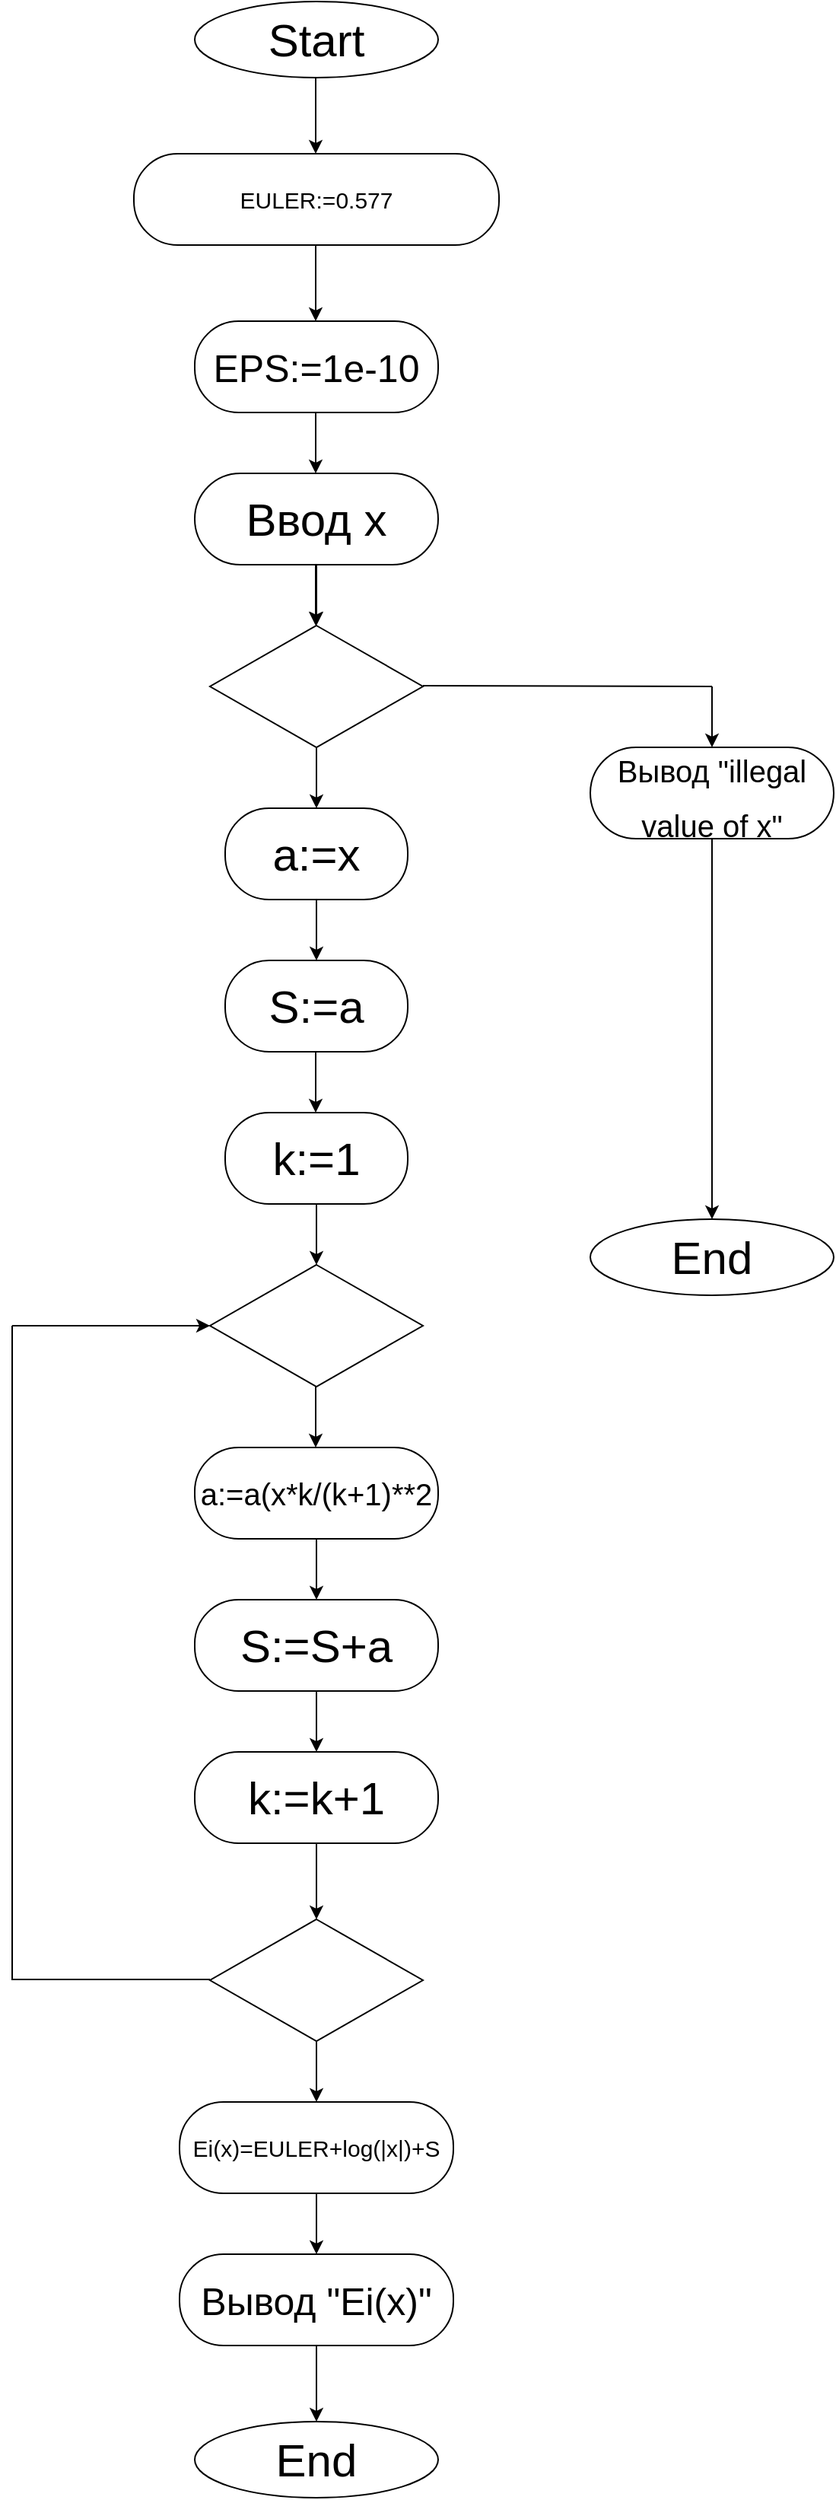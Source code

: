 <mxfile version="14.6.13" type="github">
  <diagram id="C5RBs43oDa-KdzZeNtuy" name="Page-1">
    <mxGraphModel dx="1384" dy="773" grid="1" gridSize="10" guides="1" tooltips="1" connect="1" arrows="1" fold="1" page="1" pageScale="1" pageWidth="827" pageHeight="1169" math="0" shadow="0">
      <root>
        <mxCell id="WIyWlLk6GJQsqaUBKTNV-0" />
        <mxCell id="WIyWlLk6GJQsqaUBKTNV-1" parent="WIyWlLk6GJQsqaUBKTNV-0" />
        <mxCell id="GGegHECe6kRys-44wubm-0" value="Start" style="ellipse;whiteSpace=wrap;html=1;fontSize=30;" parent="WIyWlLk6GJQsqaUBKTNV-1" vertex="1">
          <mxGeometry x="280" y="10" width="160" height="50" as="geometry" />
        </mxCell>
        <mxCell id="GGegHECe6kRys-44wubm-1" value="" style="endArrow=classic;html=1;fontSize=30;" parent="WIyWlLk6GJQsqaUBKTNV-1" edge="1">
          <mxGeometry width="50" height="50" relative="1" as="geometry">
            <mxPoint x="359.5" y="60" as="sourcePoint" />
            <mxPoint x="359.5" y="110" as="targetPoint" />
          </mxGeometry>
        </mxCell>
        <mxCell id="GGegHECe6kRys-44wubm-13" value="" style="edgeStyle=orthogonalEdgeStyle;rounded=0;orthogonalLoop=1;jettySize=auto;html=1;fontSize=25;" parent="WIyWlLk6GJQsqaUBKTNV-1" source="GGegHECe6kRys-44wubm-2" target="GGegHECe6kRys-44wubm-4" edge="1">
          <mxGeometry relative="1" as="geometry" />
        </mxCell>
        <mxCell id="GGegHECe6kRys-44wubm-2" value="Ввод x" style="rounded=1;whiteSpace=wrap;html=1;fontSize=30;arcSize=50;" parent="WIyWlLk6GJQsqaUBKTNV-1" vertex="1">
          <mxGeometry x="280" y="320" width="160" height="60" as="geometry" />
        </mxCell>
        <mxCell id="GGegHECe6kRys-44wubm-3" value="" style="endArrow=classic;html=1;fontSize=30;" parent="WIyWlLk6GJQsqaUBKTNV-1" edge="1">
          <mxGeometry width="50" height="50" relative="1" as="geometry">
            <mxPoint x="359.5" y="380" as="sourcePoint" />
            <mxPoint x="359.5" y="420" as="targetPoint" />
          </mxGeometry>
        </mxCell>
        <mxCell id="GGegHECe6kRys-44wubm-4" value="" style="rhombus;whiteSpace=wrap;html=1;fontSize=30;" parent="WIyWlLk6GJQsqaUBKTNV-1" vertex="1">
          <mxGeometry x="290" y="420" width="140" height="80" as="geometry" />
        </mxCell>
        <mxCell id="GGegHECe6kRys-44wubm-6" value="" style="endArrow=none;html=1;fontSize=30;" parent="WIyWlLk6GJQsqaUBKTNV-1" edge="1">
          <mxGeometry width="50" height="50" relative="1" as="geometry">
            <mxPoint x="430" y="459.5" as="sourcePoint" />
            <mxPoint x="620" y="460" as="targetPoint" />
          </mxGeometry>
        </mxCell>
        <mxCell id="GGegHECe6kRys-44wubm-7" value="" style="endArrow=classic;html=1;fontSize=30;" parent="WIyWlLk6GJQsqaUBKTNV-1" edge="1">
          <mxGeometry width="50" height="50" relative="1" as="geometry">
            <mxPoint x="620" y="460" as="sourcePoint" />
            <mxPoint x="620" y="500" as="targetPoint" />
          </mxGeometry>
        </mxCell>
        <mxCell id="GGegHECe6kRys-44wubm-8" value="&lt;span style=&quot;font-size: 20px&quot;&gt;Вывод &quot;illegal value of x&quot;&lt;/span&gt;" style="rounded=1;whiteSpace=wrap;html=1;fontSize=30;arcSize=50;" parent="WIyWlLk6GJQsqaUBKTNV-1" vertex="1">
          <mxGeometry x="540" y="500" width="160" height="60" as="geometry" />
        </mxCell>
        <mxCell id="GGegHECe6kRys-44wubm-9" value="" style="endArrow=classic;html=1;fontSize=30;" parent="WIyWlLk6GJQsqaUBKTNV-1" edge="1">
          <mxGeometry width="50" height="50" relative="1" as="geometry">
            <mxPoint x="359.5" y="270" as="sourcePoint" />
            <mxPoint x="359.5" y="320" as="targetPoint" />
          </mxGeometry>
        </mxCell>
        <mxCell id="GGegHECe6kRys-44wubm-10" value="EULER:=0.577" style="rounded=1;whiteSpace=wrap;html=1;fontSize=15;arcSize=48;" parent="WIyWlLk6GJQsqaUBKTNV-1" vertex="1">
          <mxGeometry x="240" y="110" width="240" height="60" as="geometry" />
        </mxCell>
        <mxCell id="GGegHECe6kRys-44wubm-11" value="" style="endArrow=classic;html=1;fontSize=30;" parent="WIyWlLk6GJQsqaUBKTNV-1" edge="1">
          <mxGeometry width="50" height="50" relative="1" as="geometry">
            <mxPoint x="359.5" y="170" as="sourcePoint" />
            <mxPoint x="359.5" y="220" as="targetPoint" />
          </mxGeometry>
        </mxCell>
        <mxCell id="GGegHECe6kRys-44wubm-12" value="EPS:=1e-10" style="rounded=1;whiteSpace=wrap;html=1;fontSize=25;arcSize=48;" parent="WIyWlLk6GJQsqaUBKTNV-1" vertex="1">
          <mxGeometry x="280" y="220" width="160" height="60" as="geometry" />
        </mxCell>
        <mxCell id="GGegHECe6kRys-44wubm-15" value="" style="endArrow=classic;html=1;fontSize=25;exitX=0.5;exitY=1;exitDx=0;exitDy=0;entryX=0.5;entryY=0;entryDx=0;entryDy=0;" parent="WIyWlLk6GJQsqaUBKTNV-1" source="GGegHECe6kRys-44wubm-4" target="GGegHECe6kRys-44wubm-16" edge="1">
          <mxGeometry width="50" height="50" relative="1" as="geometry">
            <mxPoint x="350" y="570" as="sourcePoint" />
            <mxPoint x="360" y="530" as="targetPoint" />
          </mxGeometry>
        </mxCell>
        <mxCell id="GGegHECe6kRys-44wubm-16" value="a:=x" style="rounded=1;whiteSpace=wrap;html=1;fontSize=30;arcSize=48;" parent="WIyWlLk6GJQsqaUBKTNV-1" vertex="1">
          <mxGeometry x="300" y="540" width="120" height="60" as="geometry" />
        </mxCell>
        <mxCell id="GGegHECe6kRys-44wubm-18" value="" style="endArrow=classic;html=1;fontSize=30;" parent="WIyWlLk6GJQsqaUBKTNV-1" edge="1">
          <mxGeometry width="50" height="50" relative="1" as="geometry">
            <mxPoint x="360" y="600" as="sourcePoint" />
            <mxPoint x="360" y="640" as="targetPoint" />
          </mxGeometry>
        </mxCell>
        <mxCell id="GGegHECe6kRys-44wubm-19" value="S:=a" style="rounded=1;whiteSpace=wrap;html=1;fontSize=30;arcSize=48;" parent="WIyWlLk6GJQsqaUBKTNV-1" vertex="1">
          <mxGeometry x="300" y="640" width="120" height="60" as="geometry" />
        </mxCell>
        <mxCell id="GGegHECe6kRys-44wubm-20" value="" style="endArrow=classic;html=1;fontSize=30;" parent="WIyWlLk6GJQsqaUBKTNV-1" edge="1">
          <mxGeometry width="50" height="50" relative="1" as="geometry">
            <mxPoint x="359.5" y="700" as="sourcePoint" />
            <mxPoint x="359.5" y="740" as="targetPoint" />
          </mxGeometry>
        </mxCell>
        <mxCell id="GGegHECe6kRys-44wubm-21" value="k:=1" style="rounded=1;whiteSpace=wrap;html=1;fontSize=30;arcSize=48;" parent="WIyWlLk6GJQsqaUBKTNV-1" vertex="1">
          <mxGeometry x="300" y="740" width="120" height="60" as="geometry" />
        </mxCell>
        <mxCell id="GGegHECe6kRys-44wubm-24" value="" style="endArrow=classic;html=1;fontSize=30;" parent="WIyWlLk6GJQsqaUBKTNV-1" edge="1">
          <mxGeometry width="50" height="50" relative="1" as="geometry">
            <mxPoint x="360" y="800" as="sourcePoint" />
            <mxPoint x="360" y="840" as="targetPoint" />
          </mxGeometry>
        </mxCell>
        <mxCell id="GGegHECe6kRys-44wubm-26" value="" style="rhombus;whiteSpace=wrap;html=1;fontSize=30;" parent="WIyWlLk6GJQsqaUBKTNV-1" vertex="1">
          <mxGeometry x="290" y="840" width="140" height="80" as="geometry" />
        </mxCell>
        <mxCell id="GGegHECe6kRys-44wubm-27" value="" style="endArrow=none;html=1;fontSize=30;" parent="WIyWlLk6GJQsqaUBKTNV-1" edge="1">
          <mxGeometry width="50" height="50" relative="1" as="geometry">
            <mxPoint x="160" y="1309.5" as="sourcePoint" />
            <mxPoint x="290" y="1309.5" as="targetPoint" />
          </mxGeometry>
        </mxCell>
        <mxCell id="GGegHECe6kRys-44wubm-28" value="" style="endArrow=none;html=1;fontSize=30;" parent="WIyWlLk6GJQsqaUBKTNV-1" edge="1">
          <mxGeometry width="50" height="50" relative="1" as="geometry">
            <mxPoint x="160" y="1310" as="sourcePoint" />
            <mxPoint x="160" y="880" as="targetPoint" />
          </mxGeometry>
        </mxCell>
        <mxCell id="GGegHECe6kRys-44wubm-29" value="" style="endArrow=classic;html=1;fontSize=30;entryX=0;entryY=0.5;entryDx=0;entryDy=0;" parent="WIyWlLk6GJQsqaUBKTNV-1" target="GGegHECe6kRys-44wubm-26" edge="1">
          <mxGeometry width="50" height="50" relative="1" as="geometry">
            <mxPoint x="160" y="880" as="sourcePoint" />
            <mxPoint x="210" y="410" as="targetPoint" />
          </mxGeometry>
        </mxCell>
        <mxCell id="GGegHECe6kRys-44wubm-40" style="edgeStyle=orthogonalEdgeStyle;rounded=0;orthogonalLoop=1;jettySize=auto;html=1;exitX=0.5;exitY=1;exitDx=0;exitDy=0;fontSize=20;entryX=0.5;entryY=0;entryDx=0;entryDy=0;" parent="WIyWlLk6GJQsqaUBKTNV-1" source="GGegHECe6kRys-44wubm-30" target="GGegHECe6kRys-44wubm-31" edge="1">
          <mxGeometry relative="1" as="geometry">
            <mxPoint x="360" y="1150" as="targetPoint" />
          </mxGeometry>
        </mxCell>
        <mxCell id="GGegHECe6kRys-44wubm-30" value="S:=S+a" style="rounded=1;whiteSpace=wrap;html=1;fontSize=30;arcSize=48;" parent="WIyWlLk6GJQsqaUBKTNV-1" vertex="1">
          <mxGeometry x="280" y="1060" width="160" height="60" as="geometry" />
        </mxCell>
        <mxCell id="GGegHECe6kRys-44wubm-42" style="edgeStyle=orthogonalEdgeStyle;rounded=0;orthogonalLoop=1;jettySize=auto;html=1;exitX=0.5;exitY=1;exitDx=0;exitDy=0;entryX=0.5;entryY=0;entryDx=0;entryDy=0;fontSize=20;" parent="WIyWlLk6GJQsqaUBKTNV-1" source="GGegHECe6kRys-44wubm-31" target="GGegHECe6kRys-44wubm-41" edge="1">
          <mxGeometry relative="1" as="geometry" />
        </mxCell>
        <mxCell id="GGegHECe6kRys-44wubm-31" value="k:=k+1" style="rounded=1;whiteSpace=wrap;html=1;fontSize=30;arcSize=48;" parent="WIyWlLk6GJQsqaUBKTNV-1" vertex="1">
          <mxGeometry x="280" y="1160" width="160" height="60" as="geometry" />
        </mxCell>
        <mxCell id="GGegHECe6kRys-44wubm-38" style="edgeStyle=orthogonalEdgeStyle;rounded=0;orthogonalLoop=1;jettySize=auto;html=1;exitX=0.5;exitY=1;exitDx=0;exitDy=0;entryX=0.5;entryY=0;entryDx=0;entryDy=0;fontSize=20;" parent="WIyWlLk6GJQsqaUBKTNV-1" source="GGegHECe6kRys-44wubm-33" edge="1">
          <mxGeometry relative="1" as="geometry">
            <mxPoint x="360" y="1060" as="targetPoint" />
          </mxGeometry>
        </mxCell>
        <mxCell id="GGegHECe6kRys-44wubm-33" value="a:=a(x*k/(k+1)**2" style="rounded=1;whiteSpace=wrap;html=1;fontSize=20;arcSize=48;" parent="WIyWlLk6GJQsqaUBKTNV-1" vertex="1">
          <mxGeometry x="280" y="960" width="160" height="60" as="geometry" />
        </mxCell>
        <mxCell id="GGegHECe6kRys-44wubm-34" value="" style="endArrow=classic;html=1;fontSize=30;" parent="WIyWlLk6GJQsqaUBKTNV-1" edge="1">
          <mxGeometry width="50" height="50" relative="1" as="geometry">
            <mxPoint x="359.5" y="920" as="sourcePoint" />
            <mxPoint x="359.5" y="960" as="targetPoint" />
          </mxGeometry>
        </mxCell>
        <mxCell id="GGegHECe6kRys-44wubm-45" style="edgeStyle=orthogonalEdgeStyle;rounded=0;orthogonalLoop=1;jettySize=auto;html=1;exitX=0.5;exitY=1;exitDx=0;exitDy=0;entryX=0.5;entryY=0;entryDx=0;entryDy=0;fontSize=15;" parent="WIyWlLk6GJQsqaUBKTNV-1" source="GGegHECe6kRys-44wubm-41" target="GGegHECe6kRys-44wubm-43" edge="1">
          <mxGeometry relative="1" as="geometry" />
        </mxCell>
        <mxCell id="GGegHECe6kRys-44wubm-41" value="" style="rhombus;whiteSpace=wrap;html=1;fontSize=30;" parent="WIyWlLk6GJQsqaUBKTNV-1" vertex="1">
          <mxGeometry x="290" y="1270" width="140" height="80" as="geometry" />
        </mxCell>
        <mxCell id="GGegHECe6kRys-44wubm-47" style="edgeStyle=orthogonalEdgeStyle;rounded=0;orthogonalLoop=1;jettySize=auto;html=1;exitX=0.5;exitY=1;exitDx=0;exitDy=0;entryX=0.5;entryY=0;entryDx=0;entryDy=0;fontSize=25;" parent="WIyWlLk6GJQsqaUBKTNV-1" source="GGegHECe6kRys-44wubm-43" target="GGegHECe6kRys-44wubm-46" edge="1">
          <mxGeometry relative="1" as="geometry" />
        </mxCell>
        <mxCell id="GGegHECe6kRys-44wubm-43" value="Ei(x)=EULER+log(|x|)+S" style="rounded=1;whiteSpace=wrap;html=1;fontSize=15;arcSize=48;" parent="WIyWlLk6GJQsqaUBKTNV-1" vertex="1">
          <mxGeometry x="270" y="1390" width="180" height="60" as="geometry" />
        </mxCell>
        <mxCell id="GGegHECe6kRys-44wubm-50" style="edgeStyle=orthogonalEdgeStyle;rounded=0;orthogonalLoop=1;jettySize=auto;html=1;exitX=0.5;exitY=1;exitDx=0;exitDy=0;entryX=0.5;entryY=0;entryDx=0;entryDy=0;fontSize=25;" parent="WIyWlLk6GJQsqaUBKTNV-1" source="GGegHECe6kRys-44wubm-46" target="GGegHECe6kRys-44wubm-49" edge="1">
          <mxGeometry relative="1" as="geometry" />
        </mxCell>
        <mxCell id="GGegHECe6kRys-44wubm-46" value="&lt;font style=&quot;font-size: 25px;&quot;&gt;Вывод &quot;Ei(x)&quot;&lt;/font&gt;" style="rounded=1;whiteSpace=wrap;html=1;fontSize=25;arcSize=48;" parent="WIyWlLk6GJQsqaUBKTNV-1" vertex="1">
          <mxGeometry x="270" y="1490" width="180" height="60" as="geometry" />
        </mxCell>
        <mxCell id="GGegHECe6kRys-44wubm-49" value="End" style="ellipse;whiteSpace=wrap;html=1;fontSize=30;" parent="WIyWlLk6GJQsqaUBKTNV-1" vertex="1">
          <mxGeometry x="280" y="1600" width="160" height="50" as="geometry" />
        </mxCell>
        <mxCell id="5n-9TFz0ao-bo6ygWk6A-0" value="" style="endArrow=classic;html=1;" edge="1" parent="WIyWlLk6GJQsqaUBKTNV-1">
          <mxGeometry width="50" height="50" relative="1" as="geometry">
            <mxPoint x="620" y="560" as="sourcePoint" />
            <mxPoint x="620" y="810" as="targetPoint" />
          </mxGeometry>
        </mxCell>
        <mxCell id="5n-9TFz0ao-bo6ygWk6A-1" value="End" style="ellipse;whiteSpace=wrap;html=1;fontSize=30;" vertex="1" parent="WIyWlLk6GJQsqaUBKTNV-1">
          <mxGeometry x="540" y="810" width="160" height="50" as="geometry" />
        </mxCell>
      </root>
    </mxGraphModel>
  </diagram>
</mxfile>
